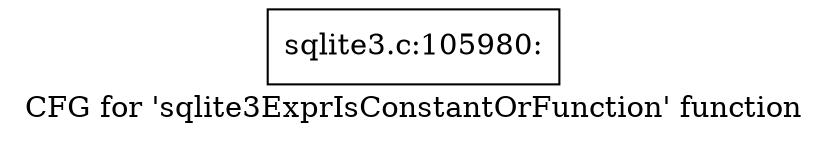 digraph "CFG for 'sqlite3ExprIsConstantOrFunction' function" {
	label="CFG for 'sqlite3ExprIsConstantOrFunction' function";

	Node0x55c0f5f15c70 [shape=record,label="{sqlite3.c:105980:}"];
}
